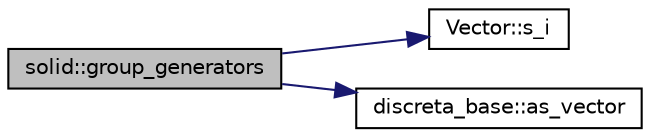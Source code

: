 digraph "solid::group_generators"
{
  edge [fontname="Helvetica",fontsize="10",labelfontname="Helvetica",labelfontsize="10"];
  node [fontname="Helvetica",fontsize="10",shape=record];
  rankdir="LR";
  Node2903 [label="solid::group_generators",height=0.2,width=0.4,color="black", fillcolor="grey75", style="filled", fontcolor="black"];
  Node2903 -> Node2904 [color="midnightblue",fontsize="10",style="solid",fontname="Helvetica"];
  Node2904 [label="Vector::s_i",height=0.2,width=0.4,color="black", fillcolor="white", style="filled",URL="$d5/db2/class_vector.html#a1c4fe1752523df8119f70dd550244871"];
  Node2903 -> Node2905 [color="midnightblue",fontsize="10",style="solid",fontname="Helvetica"];
  Node2905 [label="discreta_base::as_vector",height=0.2,width=0.4,color="black", fillcolor="white", style="filled",URL="$d7/d71/classdiscreta__base.html#a7bdd6cae39c380b128ee9e17e42cf020"];
}
